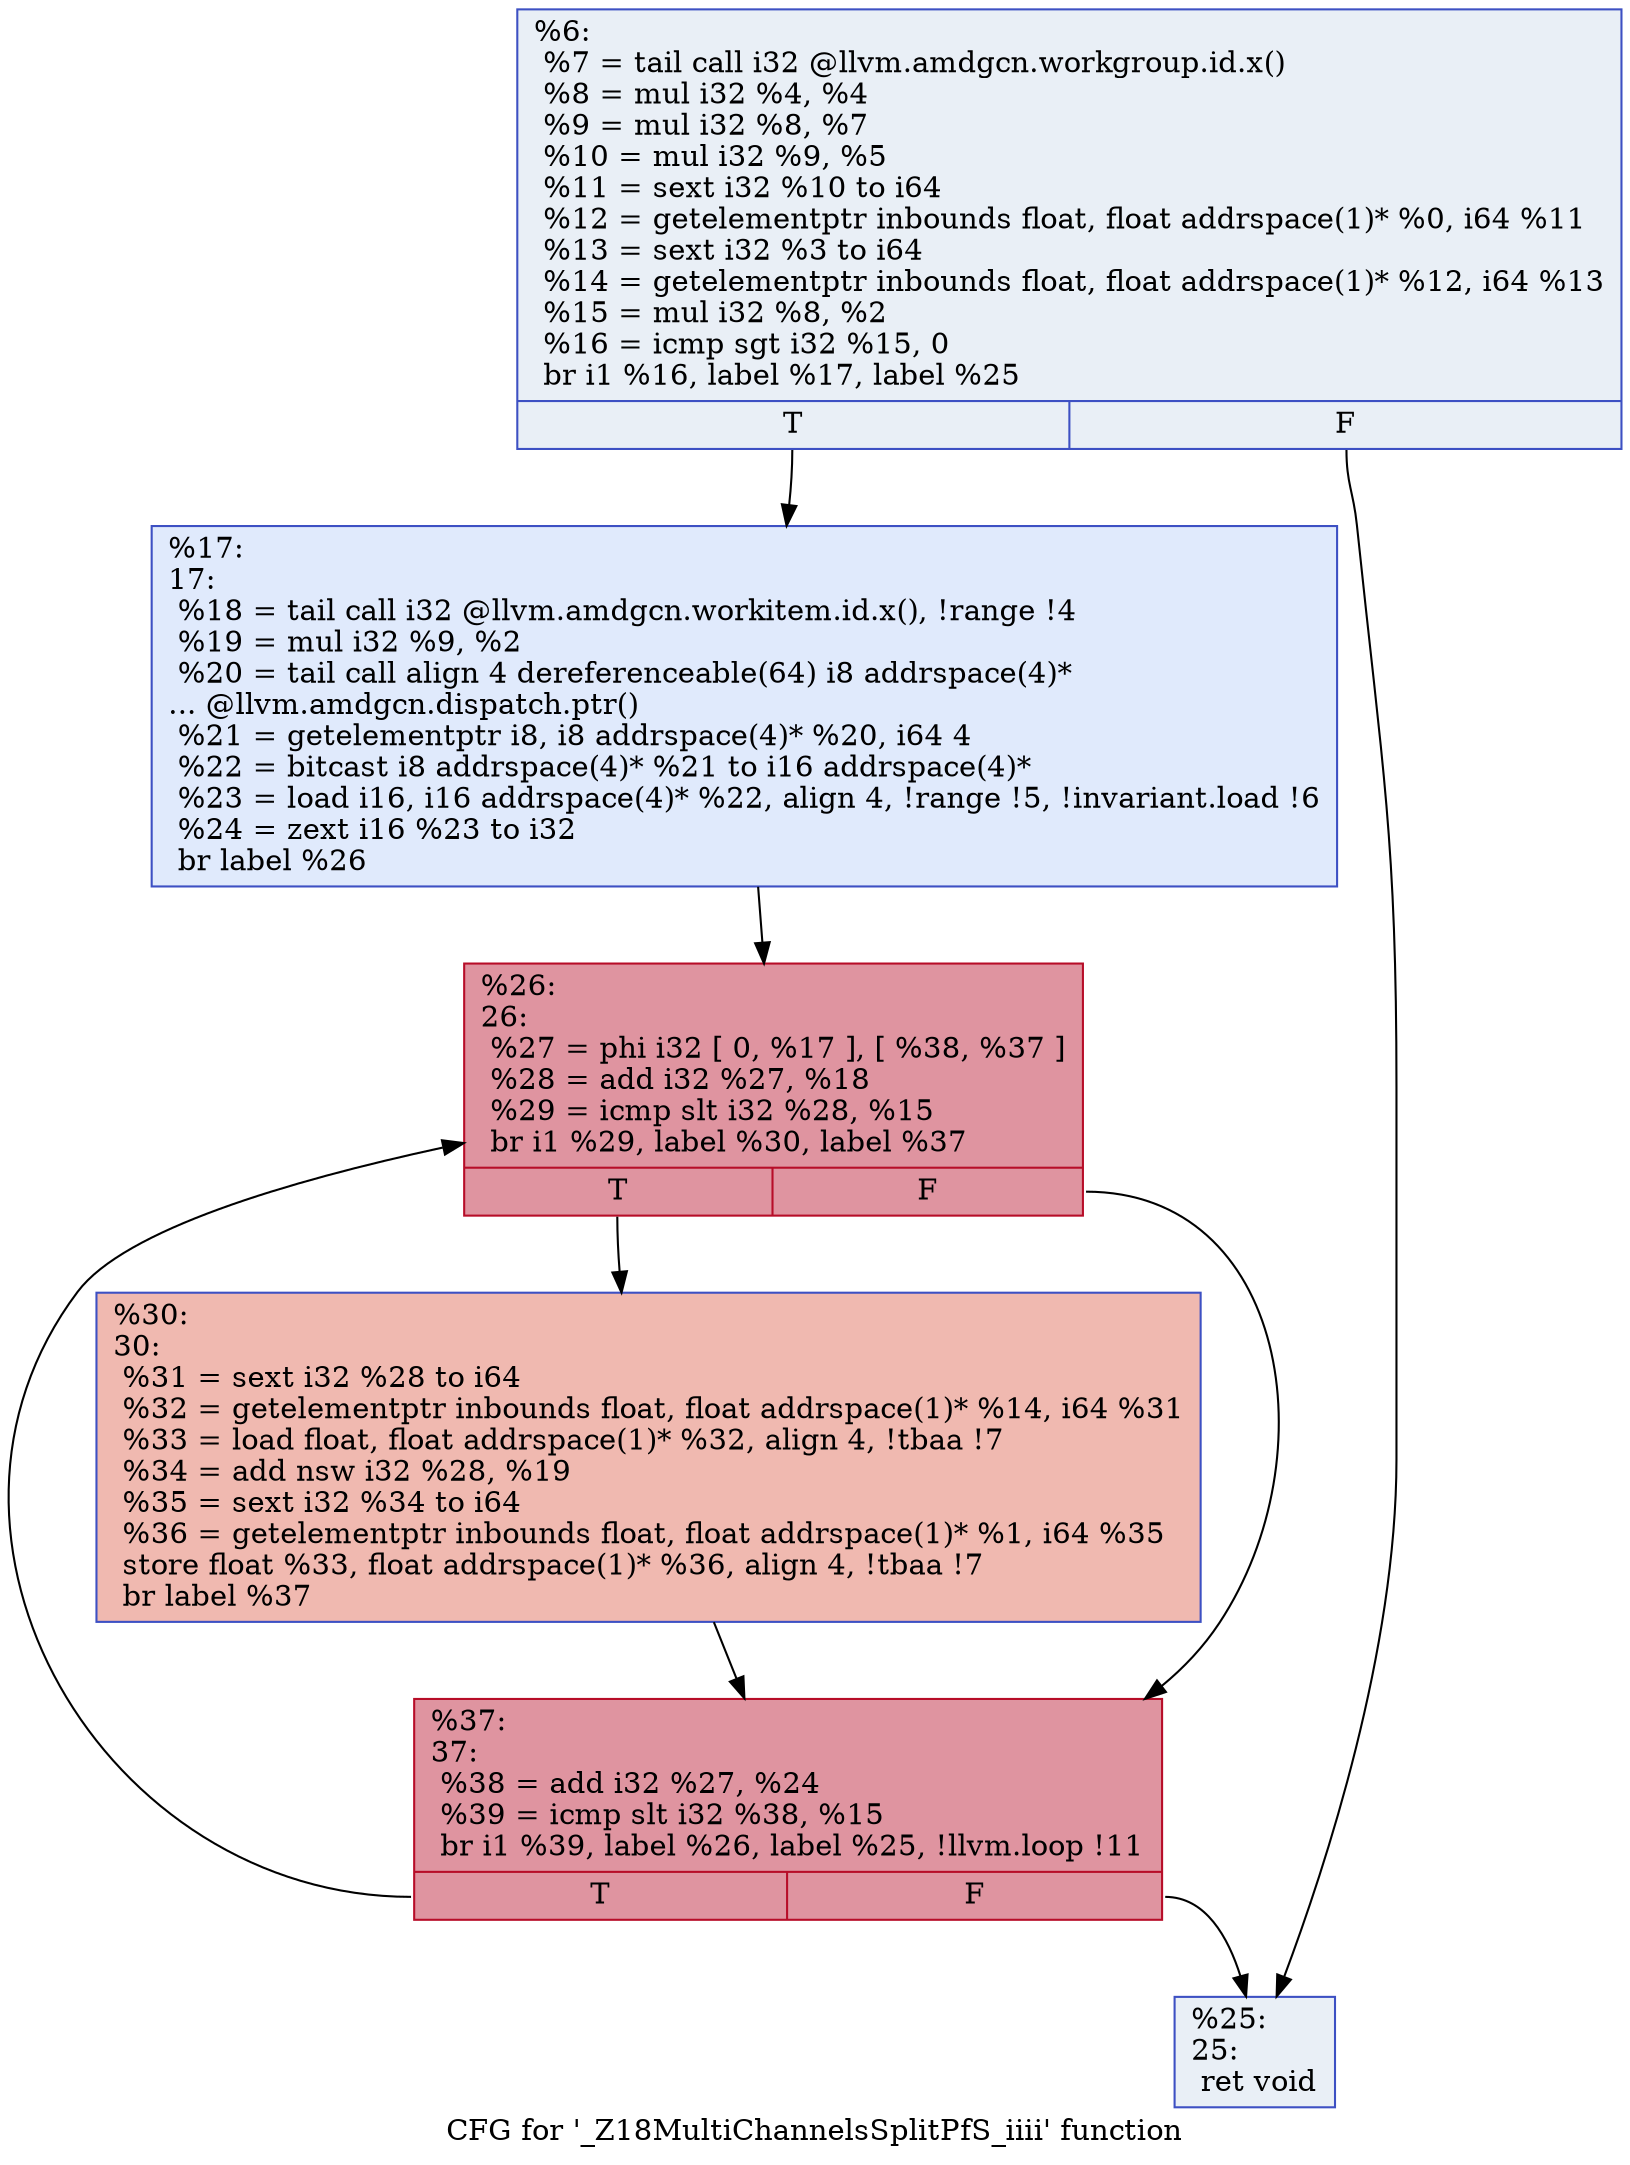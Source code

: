 digraph "CFG for '_Z18MultiChannelsSplitPfS_iiii' function" {
	label="CFG for '_Z18MultiChannelsSplitPfS_iiii' function";

	Node0x643b420 [shape=record,color="#3d50c3ff", style=filled, fillcolor="#cedaeb70",label="{%6:\l  %7 = tail call i32 @llvm.amdgcn.workgroup.id.x()\l  %8 = mul i32 %4, %4\l  %9 = mul i32 %8, %7\l  %10 = mul i32 %9, %5\l  %11 = sext i32 %10 to i64\l  %12 = getelementptr inbounds float, float addrspace(1)* %0, i64 %11\l  %13 = sext i32 %3 to i64\l  %14 = getelementptr inbounds float, float addrspace(1)* %12, i64 %13\l  %15 = mul i32 %8, %2\l  %16 = icmp sgt i32 %15, 0\l  br i1 %16, label %17, label %25\l|{<s0>T|<s1>F}}"];
	Node0x643b420:s0 -> Node0x643b660;
	Node0x643b420:s1 -> Node0x643c270;
	Node0x643b660 [shape=record,color="#3d50c3ff", style=filled, fillcolor="#b9d0f970",label="{%17:\l17:                                               \l  %18 = tail call i32 @llvm.amdgcn.workitem.id.x(), !range !4\l  %19 = mul i32 %9, %2\l  %20 = tail call align 4 dereferenceable(64) i8 addrspace(4)*\l... @llvm.amdgcn.dispatch.ptr()\l  %21 = getelementptr i8, i8 addrspace(4)* %20, i64 4\l  %22 = bitcast i8 addrspace(4)* %21 to i16 addrspace(4)*\l  %23 = load i16, i16 addrspace(4)* %22, align 4, !range !5, !invariant.load !6\l  %24 = zext i16 %23 to i32\l  br label %26\l}"];
	Node0x643b660 -> Node0x643d900;
	Node0x643c270 [shape=record,color="#3d50c3ff", style=filled, fillcolor="#cedaeb70",label="{%25:\l25:                                               \l  ret void\l}"];
	Node0x643d900 [shape=record,color="#b70d28ff", style=filled, fillcolor="#b70d2870",label="{%26:\l26:                                               \l  %27 = phi i32 [ 0, %17 ], [ %38, %37 ]\l  %28 = add i32 %27, %18\l  %29 = icmp slt i32 %28, %15\l  br i1 %29, label %30, label %37\l|{<s0>T|<s1>F}}"];
	Node0x643d900:s0 -> Node0x643dc70;
	Node0x643d900:s1 -> Node0x643da50;
	Node0x643dc70 [shape=record,color="#3d50c3ff", style=filled, fillcolor="#de614d70",label="{%30:\l30:                                               \l  %31 = sext i32 %28 to i64\l  %32 = getelementptr inbounds float, float addrspace(1)* %14, i64 %31\l  %33 = load float, float addrspace(1)* %32, align 4, !tbaa !7\l  %34 = add nsw i32 %28, %19\l  %35 = sext i32 %34 to i64\l  %36 = getelementptr inbounds float, float addrspace(1)* %1, i64 %35\l  store float %33, float addrspace(1)* %36, align 4, !tbaa !7\l  br label %37\l}"];
	Node0x643dc70 -> Node0x643da50;
	Node0x643da50 [shape=record,color="#b70d28ff", style=filled, fillcolor="#b70d2870",label="{%37:\l37:                                               \l  %38 = add i32 %27, %24\l  %39 = icmp slt i32 %38, %15\l  br i1 %39, label %26, label %25, !llvm.loop !11\l|{<s0>T|<s1>F}}"];
	Node0x643da50:s0 -> Node0x643d900;
	Node0x643da50:s1 -> Node0x643c270;
}
